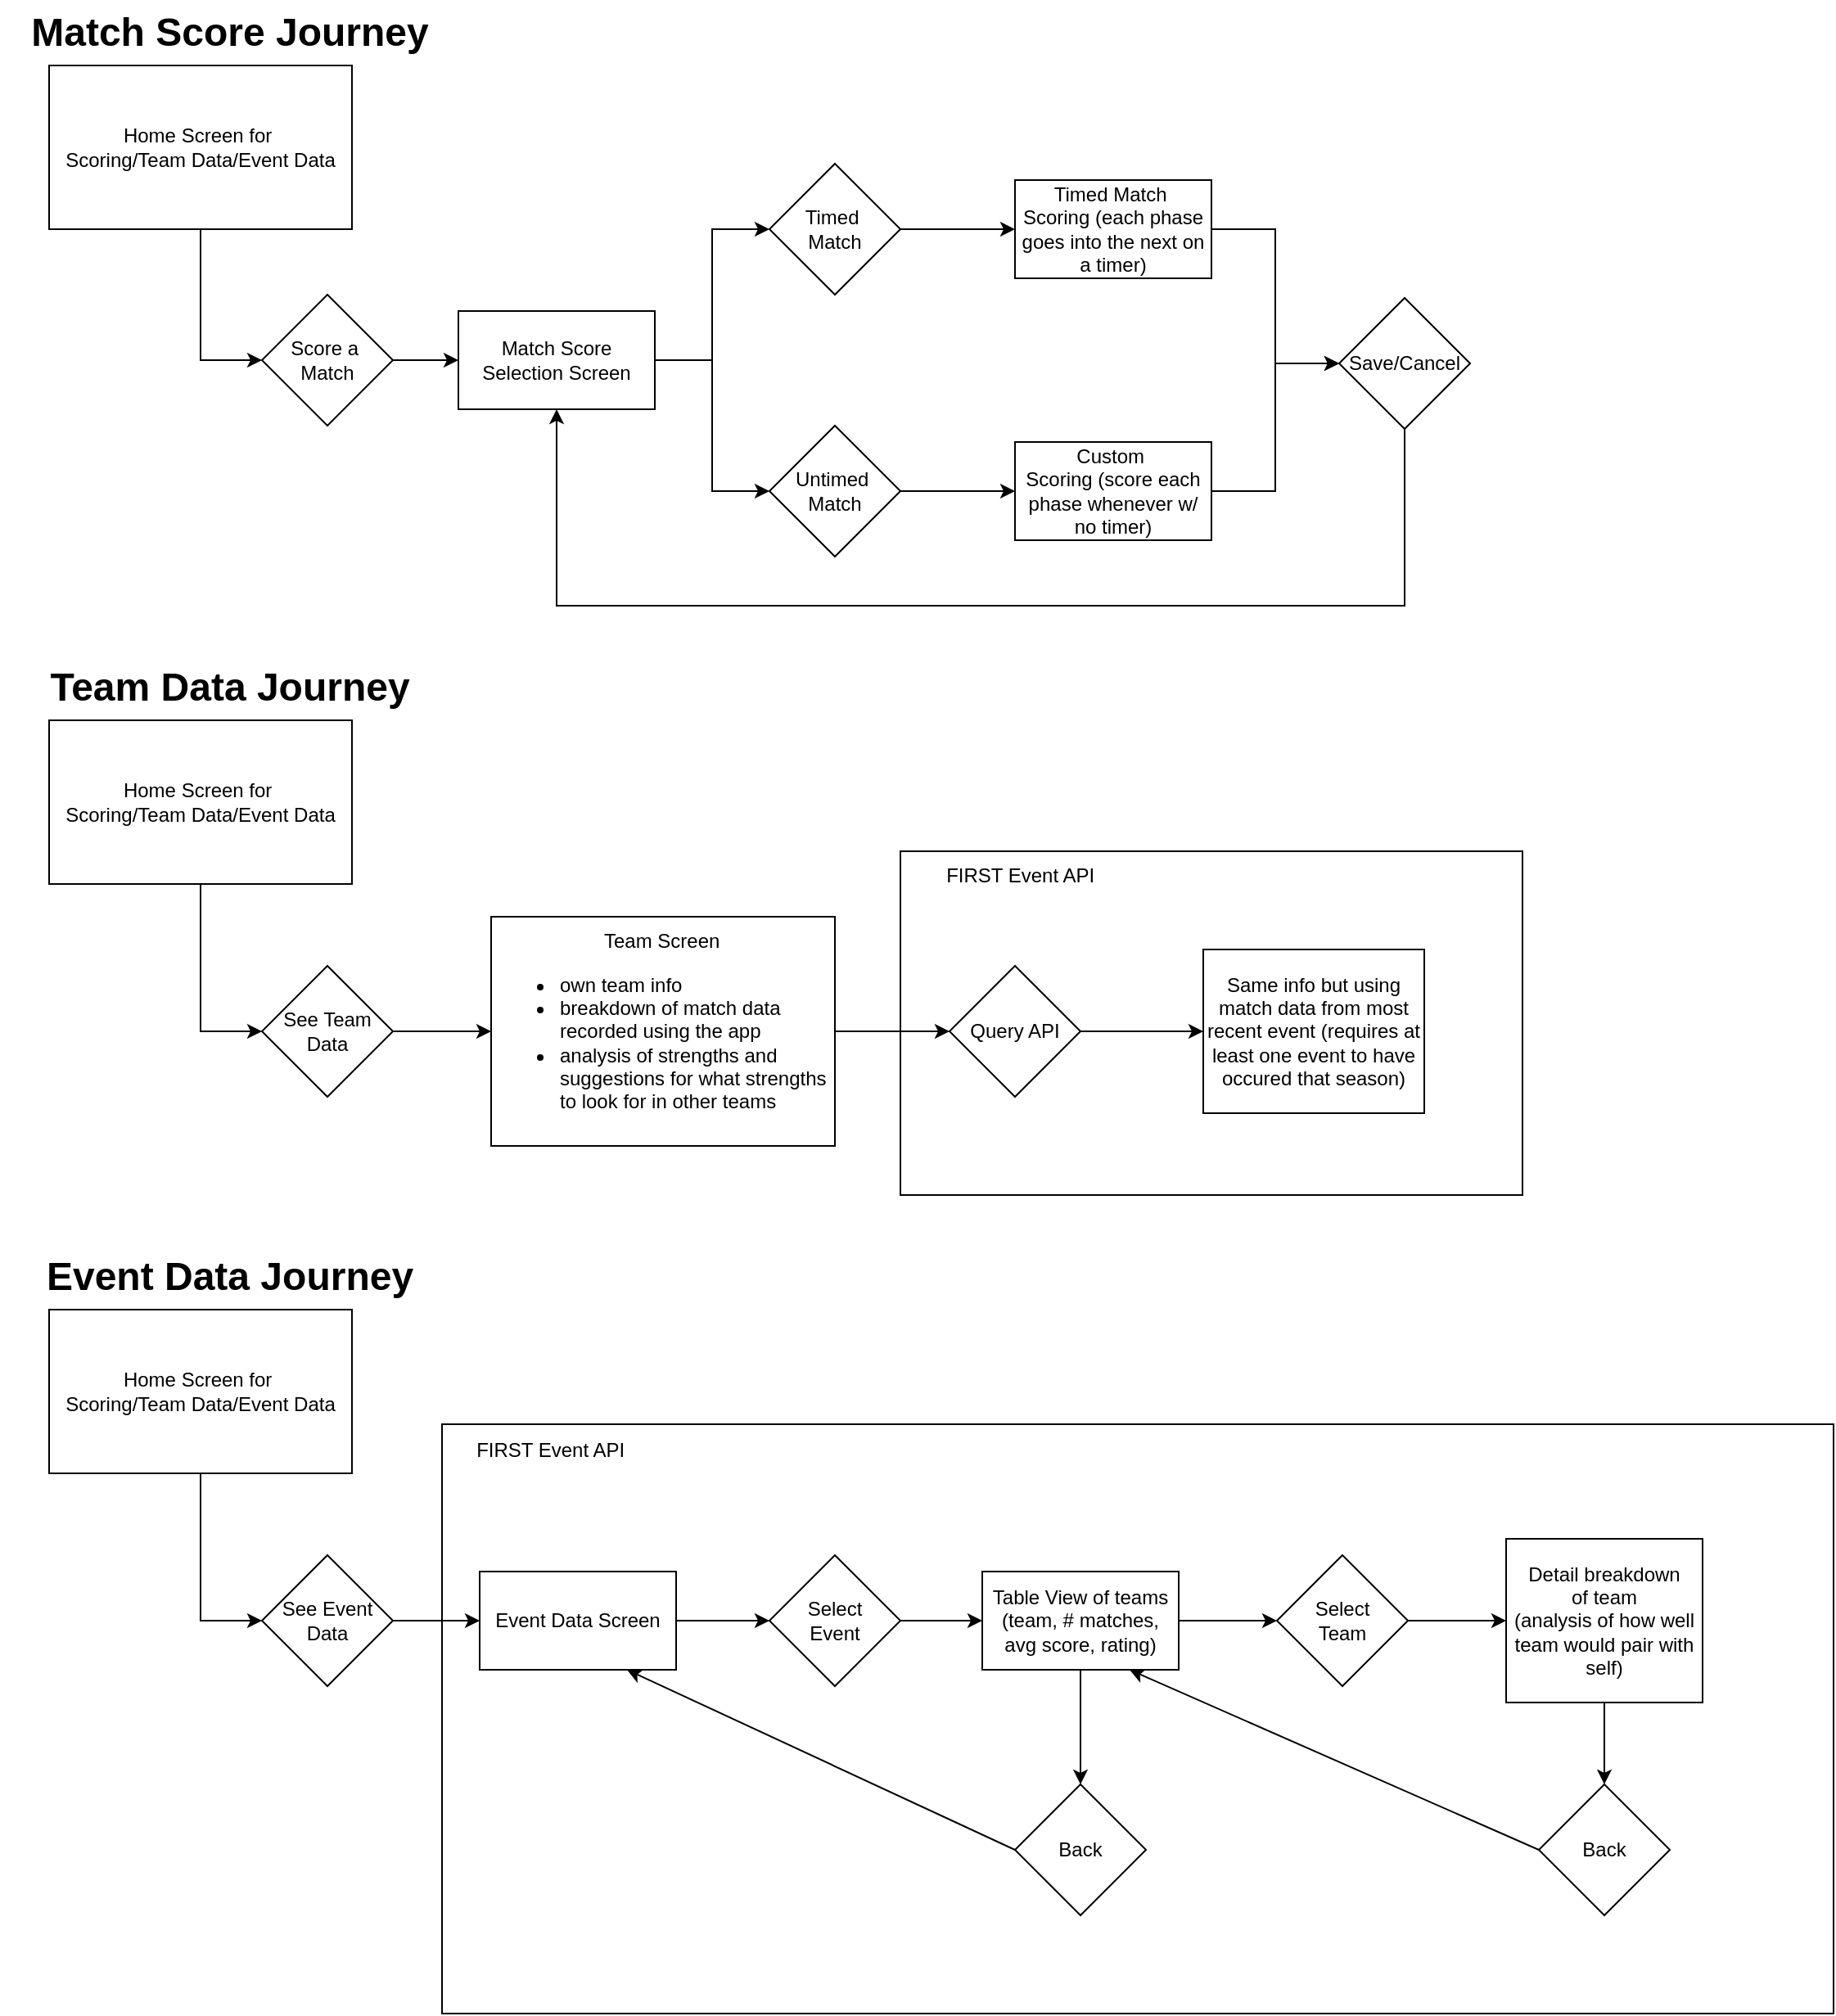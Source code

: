 <mxfile version="28.2.5">
  <diagram name="Page-1" id="KWWy7OduNlZMBDOwQbal">
    <mxGraphModel dx="1254" dy="944" grid="1" gridSize="10" guides="1" tooltips="1" connect="1" arrows="1" fold="1" page="1" pageScale="1" pageWidth="827" pageHeight="1169" math="0" shadow="0">
      <root>
        <mxCell id="0" />
        <mxCell id="1" parent="0" />
        <mxCell id="5mjBQ2ej6JxekV1bUW2Y-70" value="" style="whiteSpace=wrap;html=1;fillColor=none;" vertex="1" parent="1">
          <mxGeometry x="550" y="540" width="380" height="210" as="geometry" />
        </mxCell>
        <mxCell id="5mjBQ2ej6JxekV1bUW2Y-62" value="" style="rounded=0;whiteSpace=wrap;html=1;fillColor=none;" vertex="1" parent="1">
          <mxGeometry x="270" y="890" width="850" height="360" as="geometry" />
        </mxCell>
        <mxCell id="5mjBQ2ej6JxekV1bUW2Y-15" style="edgeStyle=orthogonalEdgeStyle;rounded=0;orthogonalLoop=1;jettySize=auto;html=1;entryX=0;entryY=0.5;entryDx=0;entryDy=0;" edge="1" parent="1" source="5mjBQ2ej6JxekV1bUW2Y-1" target="5mjBQ2ej6JxekV1bUW2Y-4">
          <mxGeometry relative="1" as="geometry" />
        </mxCell>
        <mxCell id="5mjBQ2ej6JxekV1bUW2Y-1" value="Home Screen for&amp;nbsp;&lt;div&gt;Scoring/Team Data/Event Data&lt;/div&gt;" style="rounded=0;whiteSpace=wrap;html=1;" vertex="1" parent="1">
          <mxGeometry x="30" y="60" width="185" height="100" as="geometry" />
        </mxCell>
        <mxCell id="5mjBQ2ej6JxekV1bUW2Y-3" value="Match Score Journey" style="text;strokeColor=none;fillColor=none;html=1;fontSize=24;fontStyle=1;verticalAlign=middle;align=center;" vertex="1" parent="1">
          <mxGeometry y="20" width="280" height="40" as="geometry" />
        </mxCell>
        <mxCell id="5mjBQ2ej6JxekV1bUW2Y-19" style="edgeStyle=orthogonalEdgeStyle;rounded=0;orthogonalLoop=1;jettySize=auto;html=1;entryX=0;entryY=0.5;entryDx=0;entryDy=0;" edge="1" parent="1" source="5mjBQ2ej6JxekV1bUW2Y-4" target="5mjBQ2ej6JxekV1bUW2Y-18">
          <mxGeometry relative="1" as="geometry" />
        </mxCell>
        <mxCell id="5mjBQ2ej6JxekV1bUW2Y-4" value="Score a&amp;nbsp;&lt;div&gt;Match&lt;/div&gt;" style="rhombus;whiteSpace=wrap;html=1;rounded=0;" vertex="1" parent="1">
          <mxGeometry x="160" y="200" width="80" height="80" as="geometry" />
        </mxCell>
        <mxCell id="5mjBQ2ej6JxekV1bUW2Y-30" style="edgeStyle=orthogonalEdgeStyle;rounded=0;orthogonalLoop=1;jettySize=auto;html=1;" edge="1" parent="1" source="5mjBQ2ej6JxekV1bUW2Y-9" target="5mjBQ2ej6JxekV1bUW2Y-29">
          <mxGeometry relative="1" as="geometry" />
        </mxCell>
        <mxCell id="5mjBQ2ej6JxekV1bUW2Y-9" value="See Team&lt;div&gt;Data&lt;/div&gt;" style="rhombus;whiteSpace=wrap;html=1;" vertex="1" parent="1">
          <mxGeometry x="160" y="610" width="80" height="80" as="geometry" />
        </mxCell>
        <mxCell id="5mjBQ2ej6JxekV1bUW2Y-35" style="edgeStyle=orthogonalEdgeStyle;rounded=0;orthogonalLoop=1;jettySize=auto;html=1;entryX=0;entryY=0.5;entryDx=0;entryDy=0;" edge="1" parent="1" source="5mjBQ2ej6JxekV1bUW2Y-10" target="5mjBQ2ej6JxekV1bUW2Y-31">
          <mxGeometry relative="1" as="geometry" />
        </mxCell>
        <mxCell id="5mjBQ2ej6JxekV1bUW2Y-10" value="See Event&lt;div&gt;Data&lt;/div&gt;" style="rhombus;whiteSpace=wrap;html=1;" vertex="1" parent="1">
          <mxGeometry x="160" y="970" width="80" height="80" as="geometry" />
        </mxCell>
        <mxCell id="5mjBQ2ej6JxekV1bUW2Y-16" style="edgeStyle=orthogonalEdgeStyle;rounded=0;orthogonalLoop=1;jettySize=auto;html=1;entryX=0;entryY=0.5;entryDx=0;entryDy=0;" edge="1" parent="1" source="5mjBQ2ej6JxekV1bUW2Y-11" target="5mjBQ2ej6JxekV1bUW2Y-9">
          <mxGeometry relative="1" as="geometry" />
        </mxCell>
        <mxCell id="5mjBQ2ej6JxekV1bUW2Y-11" value="Home Screen for&amp;nbsp;&lt;div&gt;Scoring/Team Data/Event Data&lt;/div&gt;" style="rounded=0;whiteSpace=wrap;html=1;" vertex="1" parent="1">
          <mxGeometry x="30" y="460" width="185" height="100" as="geometry" />
        </mxCell>
        <mxCell id="5mjBQ2ej6JxekV1bUW2Y-12" value="Team Data Journey" style="text;strokeColor=none;fillColor=none;html=1;fontSize=24;fontStyle=1;verticalAlign=middle;align=center;" vertex="1" parent="1">
          <mxGeometry y="420" width="280" height="40" as="geometry" />
        </mxCell>
        <mxCell id="5mjBQ2ej6JxekV1bUW2Y-17" style="edgeStyle=orthogonalEdgeStyle;rounded=0;orthogonalLoop=1;jettySize=auto;html=1;entryX=0;entryY=0.5;entryDx=0;entryDy=0;" edge="1" parent="1" source="5mjBQ2ej6JxekV1bUW2Y-13" target="5mjBQ2ej6JxekV1bUW2Y-10">
          <mxGeometry relative="1" as="geometry" />
        </mxCell>
        <mxCell id="5mjBQ2ej6JxekV1bUW2Y-13" value="Home Screen for&amp;nbsp;&lt;div&gt;Scoring/Team Data/Event Data&lt;/div&gt;" style="rounded=0;whiteSpace=wrap;html=1;" vertex="1" parent="1">
          <mxGeometry x="30" y="820" width="185" height="100" as="geometry" />
        </mxCell>
        <mxCell id="5mjBQ2ej6JxekV1bUW2Y-14" value="Event Data Journey" style="text;strokeColor=none;fillColor=none;html=1;fontSize=24;fontStyle=1;verticalAlign=middle;align=center;" vertex="1" parent="1">
          <mxGeometry y="780" width="280" height="40" as="geometry" />
        </mxCell>
        <mxCell id="5mjBQ2ej6JxekV1bUW2Y-23" style="edgeStyle=orthogonalEdgeStyle;rounded=0;orthogonalLoop=1;jettySize=auto;html=1;entryX=0;entryY=0.5;entryDx=0;entryDy=0;" edge="1" parent="1" source="5mjBQ2ej6JxekV1bUW2Y-18" target="5mjBQ2ej6JxekV1bUW2Y-21">
          <mxGeometry relative="1" as="geometry" />
        </mxCell>
        <mxCell id="5mjBQ2ej6JxekV1bUW2Y-24" style="edgeStyle=orthogonalEdgeStyle;rounded=0;orthogonalLoop=1;jettySize=auto;html=1;entryX=0;entryY=0.5;entryDx=0;entryDy=0;" edge="1" parent="1" source="5mjBQ2ej6JxekV1bUW2Y-18" target="5mjBQ2ej6JxekV1bUW2Y-20">
          <mxGeometry relative="1" as="geometry" />
        </mxCell>
        <mxCell id="5mjBQ2ej6JxekV1bUW2Y-18" value="Match Score Selection Screen" style="rounded=0;whiteSpace=wrap;html=1;" vertex="1" parent="1">
          <mxGeometry x="280" y="210" width="120" height="60" as="geometry" />
        </mxCell>
        <mxCell id="5mjBQ2ej6JxekV1bUW2Y-28" style="edgeStyle=orthogonalEdgeStyle;rounded=0;orthogonalLoop=1;jettySize=auto;html=1;" edge="1" parent="1" source="5mjBQ2ej6JxekV1bUW2Y-20" target="5mjBQ2ej6JxekV1bUW2Y-25">
          <mxGeometry relative="1" as="geometry" />
        </mxCell>
        <mxCell id="5mjBQ2ej6JxekV1bUW2Y-20" value="Timed&amp;nbsp;&lt;div&gt;Match&lt;/div&gt;" style="rhombus;whiteSpace=wrap;html=1;" vertex="1" parent="1">
          <mxGeometry x="470" y="120" width="80" height="80" as="geometry" />
        </mxCell>
        <mxCell id="5mjBQ2ej6JxekV1bUW2Y-27" style="edgeStyle=orthogonalEdgeStyle;rounded=0;orthogonalLoop=1;jettySize=auto;html=1;" edge="1" parent="1" source="5mjBQ2ej6JxekV1bUW2Y-21" target="5mjBQ2ej6JxekV1bUW2Y-26">
          <mxGeometry relative="1" as="geometry" />
        </mxCell>
        <mxCell id="5mjBQ2ej6JxekV1bUW2Y-21" value="Untimed&amp;nbsp;&lt;div&gt;Match&lt;/div&gt;" style="rhombus;whiteSpace=wrap;html=1;" vertex="1" parent="1">
          <mxGeometry x="470" y="280" width="80" height="80" as="geometry" />
        </mxCell>
        <mxCell id="5mjBQ2ej6JxekV1bUW2Y-76" style="edgeStyle=orthogonalEdgeStyle;rounded=0;orthogonalLoop=1;jettySize=auto;html=1;entryX=0;entryY=0.5;entryDx=0;entryDy=0;" edge="1" parent="1" source="5mjBQ2ej6JxekV1bUW2Y-25" target="5mjBQ2ej6JxekV1bUW2Y-72">
          <mxGeometry relative="1" as="geometry" />
        </mxCell>
        <mxCell id="5mjBQ2ej6JxekV1bUW2Y-25" value="Timed Match&amp;nbsp;&lt;div&gt;Scoring (each phase goes into the next on a timer)&lt;/div&gt;" style="rounded=0;whiteSpace=wrap;html=1;" vertex="1" parent="1">
          <mxGeometry x="620" y="130" width="120" height="60" as="geometry" />
        </mxCell>
        <mxCell id="5mjBQ2ej6JxekV1bUW2Y-77" style="edgeStyle=orthogonalEdgeStyle;rounded=0;orthogonalLoop=1;jettySize=auto;html=1;entryX=0;entryY=0.5;entryDx=0;entryDy=0;" edge="1" parent="1" source="5mjBQ2ej6JxekV1bUW2Y-26" target="5mjBQ2ej6JxekV1bUW2Y-72">
          <mxGeometry relative="1" as="geometry" />
        </mxCell>
        <mxCell id="5mjBQ2ej6JxekV1bUW2Y-26" value="Custom&amp;nbsp;&lt;div&gt;Scoring (score each phase whenever w/ no timer)&lt;/div&gt;" style="rounded=0;whiteSpace=wrap;html=1;" vertex="1" parent="1">
          <mxGeometry x="620" y="290" width="120" height="60" as="geometry" />
        </mxCell>
        <mxCell id="5mjBQ2ej6JxekV1bUW2Y-67" value="" style="edgeStyle=orthogonalEdgeStyle;rounded=0;orthogonalLoop=1;jettySize=auto;html=1;" edge="1" parent="1" source="5mjBQ2ej6JxekV1bUW2Y-29" target="5mjBQ2ej6JxekV1bUW2Y-66">
          <mxGeometry relative="1" as="geometry" />
        </mxCell>
        <mxCell id="5mjBQ2ej6JxekV1bUW2Y-29" value="&lt;div style=&quot;text-align: center;&quot;&gt;Team Screen&amp;nbsp;&lt;/div&gt;&lt;div&gt;&lt;ul&gt;&lt;li&gt;own team info&lt;br&gt;&lt;/li&gt;&lt;li&gt;breakdown of match data recorded using the app&lt;br&gt;&lt;/li&gt;&lt;li&gt;analysis of strengths and suggestions for what strengths to look for in other teams&lt;/li&gt;&lt;/ul&gt;&lt;/div&gt;" style="rounded=0;whiteSpace=wrap;html=1;align=left;" vertex="1" parent="1">
          <mxGeometry x="300" y="580" width="210" height="140" as="geometry" />
        </mxCell>
        <mxCell id="5mjBQ2ej6JxekV1bUW2Y-40" style="edgeStyle=orthogonalEdgeStyle;rounded=0;orthogonalLoop=1;jettySize=auto;html=1;" edge="1" parent="1" source="5mjBQ2ej6JxekV1bUW2Y-31" target="5mjBQ2ej6JxekV1bUW2Y-39">
          <mxGeometry relative="1" as="geometry" />
        </mxCell>
        <mxCell id="5mjBQ2ej6JxekV1bUW2Y-31" value="Event Data Screen" style="rounded=0;whiteSpace=wrap;html=1;" vertex="1" parent="1">
          <mxGeometry x="293" y="980" width="120" height="60" as="geometry" />
        </mxCell>
        <mxCell id="5mjBQ2ej6JxekV1bUW2Y-42" style="edgeStyle=orthogonalEdgeStyle;rounded=0;orthogonalLoop=1;jettySize=auto;html=1;" edge="1" parent="1" source="5mjBQ2ej6JxekV1bUW2Y-39" target="5mjBQ2ej6JxekV1bUW2Y-41">
          <mxGeometry relative="1" as="geometry" />
        </mxCell>
        <mxCell id="5mjBQ2ej6JxekV1bUW2Y-39" value="Select&lt;div&gt;Event&lt;/div&gt;" style="rhombus;whiteSpace=wrap;html=1;" vertex="1" parent="1">
          <mxGeometry x="470" y="970" width="80" height="80" as="geometry" />
        </mxCell>
        <mxCell id="5mjBQ2ej6JxekV1bUW2Y-45" value="" style="edgeStyle=orthogonalEdgeStyle;rounded=0;orthogonalLoop=1;jettySize=auto;html=1;" edge="1" parent="1" source="5mjBQ2ej6JxekV1bUW2Y-41" target="5mjBQ2ej6JxekV1bUW2Y-44">
          <mxGeometry relative="1" as="geometry" />
        </mxCell>
        <mxCell id="5mjBQ2ej6JxekV1bUW2Y-57" value="" style="edgeStyle=orthogonalEdgeStyle;rounded=0;orthogonalLoop=1;jettySize=auto;html=1;" edge="1" parent="1" source="5mjBQ2ej6JxekV1bUW2Y-41" target="5mjBQ2ej6JxekV1bUW2Y-56">
          <mxGeometry relative="1" as="geometry" />
        </mxCell>
        <mxCell id="5mjBQ2ej6JxekV1bUW2Y-41" value="Table View of teams&lt;div&gt;(team, # matches, avg score, rating)&lt;/div&gt;" style="rounded=0;whiteSpace=wrap;html=1;" vertex="1" parent="1">
          <mxGeometry x="600" y="980" width="120" height="60" as="geometry" />
        </mxCell>
        <mxCell id="5mjBQ2ej6JxekV1bUW2Y-47" value="" style="edgeStyle=orthogonalEdgeStyle;rounded=0;orthogonalLoop=1;jettySize=auto;html=1;" edge="1" parent="1" source="5mjBQ2ej6JxekV1bUW2Y-44" target="5mjBQ2ej6JxekV1bUW2Y-46">
          <mxGeometry relative="1" as="geometry" />
        </mxCell>
        <mxCell id="5mjBQ2ej6JxekV1bUW2Y-44" value="Select&lt;div&gt;Team&lt;/div&gt;" style="rhombus;whiteSpace=wrap;html=1;rounded=0;" vertex="1" parent="1">
          <mxGeometry x="780" y="970" width="80" height="80" as="geometry" />
        </mxCell>
        <mxCell id="5mjBQ2ej6JxekV1bUW2Y-54" value="" style="edgeStyle=orthogonalEdgeStyle;rounded=0;orthogonalLoop=1;jettySize=auto;html=1;" edge="1" parent="1" source="5mjBQ2ej6JxekV1bUW2Y-46" target="5mjBQ2ej6JxekV1bUW2Y-53">
          <mxGeometry relative="1" as="geometry" />
        </mxCell>
        <mxCell id="5mjBQ2ej6JxekV1bUW2Y-46" value="Detail breakdown&lt;div&gt;of team&lt;/div&gt;&lt;div&gt;(analysis of how well team would pair with self)&lt;/div&gt;" style="whiteSpace=wrap;html=1;rounded=0;" vertex="1" parent="1">
          <mxGeometry x="920" y="960" width="120" height="100" as="geometry" />
        </mxCell>
        <mxCell id="5mjBQ2ej6JxekV1bUW2Y-53" value="Back" style="rhombus;whiteSpace=wrap;html=1;rounded=0;" vertex="1" parent="1">
          <mxGeometry x="940" y="1110" width="80" height="80" as="geometry" />
        </mxCell>
        <mxCell id="5mjBQ2ej6JxekV1bUW2Y-56" value="Back" style="rhombus;whiteSpace=wrap;html=1;rounded=0;" vertex="1" parent="1">
          <mxGeometry x="620" y="1110" width="80" height="80" as="geometry" />
        </mxCell>
        <mxCell id="5mjBQ2ej6JxekV1bUW2Y-60" value="" style="endArrow=classic;html=1;rounded=0;exitX=0;exitY=0.5;exitDx=0;exitDy=0;entryX=0.75;entryY=1;entryDx=0;entryDy=0;" edge="1" parent="1" source="5mjBQ2ej6JxekV1bUW2Y-53" target="5mjBQ2ej6JxekV1bUW2Y-41">
          <mxGeometry width="50" height="50" relative="1" as="geometry">
            <mxPoint x="580" y="890" as="sourcePoint" />
            <mxPoint x="630" y="840" as="targetPoint" />
          </mxGeometry>
        </mxCell>
        <mxCell id="5mjBQ2ej6JxekV1bUW2Y-61" value="" style="endArrow=classic;html=1;rounded=0;exitX=0;exitY=0.5;exitDx=0;exitDy=0;entryX=0.75;entryY=1;entryDx=0;entryDy=0;" edge="1" parent="1" source="5mjBQ2ej6JxekV1bUW2Y-56" target="5mjBQ2ej6JxekV1bUW2Y-31">
          <mxGeometry width="50" height="50" relative="1" as="geometry">
            <mxPoint x="580" y="890" as="sourcePoint" />
            <mxPoint x="630" y="840" as="targetPoint" />
          </mxGeometry>
        </mxCell>
        <mxCell id="5mjBQ2ej6JxekV1bUW2Y-63" value="FIRST Event API&amp;nbsp;" style="text;html=1;align=center;verticalAlign=middle;whiteSpace=wrap;rounded=0;" vertex="1" parent="1">
          <mxGeometry x="263" y="891" width="150" height="30" as="geometry" />
        </mxCell>
        <mxCell id="5mjBQ2ej6JxekV1bUW2Y-69" value="" style="edgeStyle=orthogonalEdgeStyle;rounded=0;orthogonalLoop=1;jettySize=auto;html=1;" edge="1" parent="1" source="5mjBQ2ej6JxekV1bUW2Y-66" target="5mjBQ2ej6JxekV1bUW2Y-68">
          <mxGeometry relative="1" as="geometry" />
        </mxCell>
        <mxCell id="5mjBQ2ej6JxekV1bUW2Y-66" value="Query API" style="rhombus;whiteSpace=wrap;html=1;align=center;rounded=0;" vertex="1" parent="1">
          <mxGeometry x="580" y="610" width="80" height="80" as="geometry" />
        </mxCell>
        <mxCell id="5mjBQ2ej6JxekV1bUW2Y-68" value="Same info but using match data from most recent event (requires at least one event to have occured that season)" style="whiteSpace=wrap;html=1;rounded=0;" vertex="1" parent="1">
          <mxGeometry x="735" y="600" width="135" height="100" as="geometry" />
        </mxCell>
        <mxCell id="5mjBQ2ej6JxekV1bUW2Y-71" value="FIRST Event API&amp;nbsp;" style="text;html=1;align=center;verticalAlign=middle;whiteSpace=wrap;rounded=0;" vertex="1" parent="1">
          <mxGeometry x="550" y="540" width="150" height="30" as="geometry" />
        </mxCell>
        <mxCell id="5mjBQ2ej6JxekV1bUW2Y-78" style="edgeStyle=orthogonalEdgeStyle;rounded=0;orthogonalLoop=1;jettySize=auto;html=1;entryX=0.5;entryY=1;entryDx=0;entryDy=0;" edge="1" parent="1" source="5mjBQ2ej6JxekV1bUW2Y-72" target="5mjBQ2ej6JxekV1bUW2Y-18">
          <mxGeometry relative="1" as="geometry">
            <Array as="points">
              <mxPoint x="858" y="390" />
              <mxPoint x="340" y="390" />
            </Array>
          </mxGeometry>
        </mxCell>
        <mxCell id="5mjBQ2ej6JxekV1bUW2Y-72" value="Save/Cancel" style="rhombus;whiteSpace=wrap;html=1;rounded=0;" vertex="1" parent="1">
          <mxGeometry x="818" y="202" width="80" height="80" as="geometry" />
        </mxCell>
      </root>
    </mxGraphModel>
  </diagram>
</mxfile>
